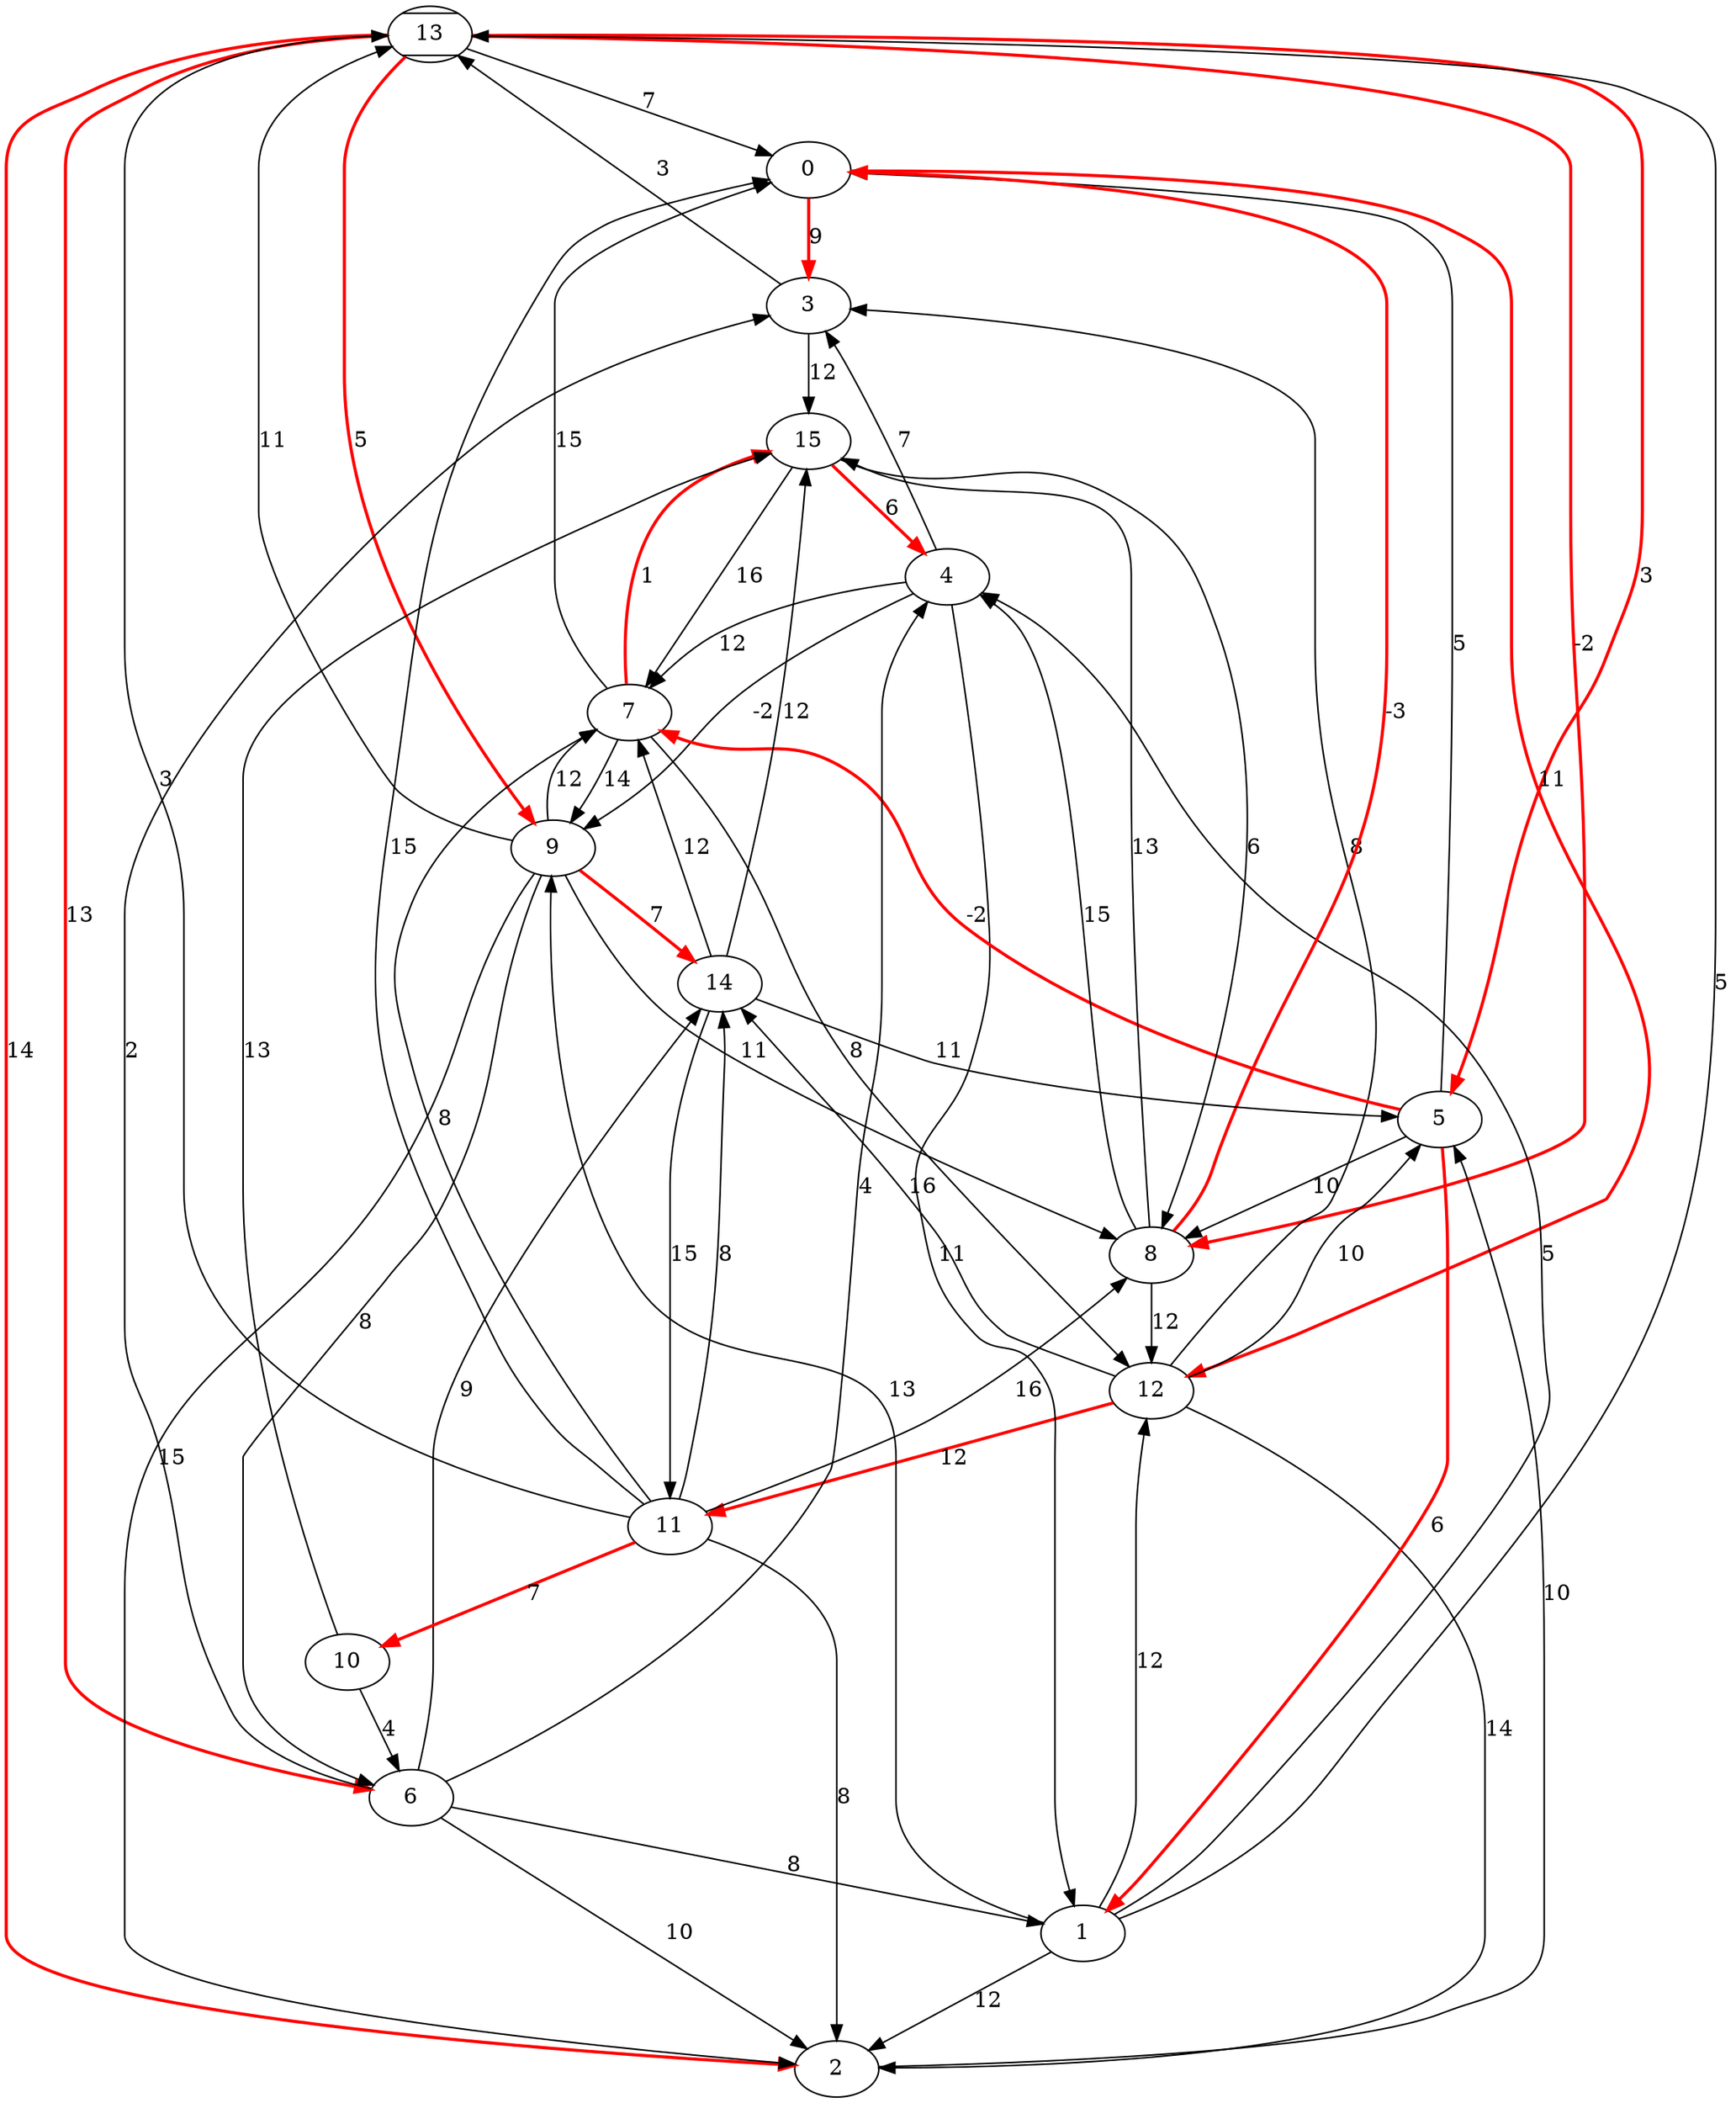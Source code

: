 digraph G {
    13[style = diagonals];
    0 -> 3 [label = 9] [style = bold][color = red];
    0 -> 12 [label = 11] [style = bold][color = red];
    1 -> 2 [label = 12];
    1 -> 4 [label = 5];
    1 -> 9 [label = 13];
    1 -> 12 [label = 12];
    1 -> 13 [label = 5];
    2 -> 5 [label = 10];
    3 -> 13 [label = 3];
    3 -> 15 [label = 12];
    4 -> 1 [label = 11];
    4 -> 3 [label = 7];
    4 -> 7 [label = 12];
    4 -> 9 [label = -2];
    5 -> 0 [label = 5];
    5 -> 1 [label = 6] [style = bold][color = red];
    5 -> 7 [label = -2] [style = bold][color = red];
    5 -> 8 [label = 10];
    6 -> 1 [label = 8];
    6 -> 2 [label = 10];
    6 -> 3 [label = 2];
    6 -> 4 [label = 4];
    6 -> 14 [label = 9];
    7 -> 0 [label = 15];
    7 -> 9 [label = 14];
    7 -> 12 [label = 8];
    7 -> 15 [label = 1] [style = bold][color = red];
    8 -> 0 [label = -3] [style = bold][color = red];
    8 -> 4 [label = 15];
    8 -> 12 [label = 12];
    8 -> 15 [label = 13];
    9 -> 2 [label = 15];
    9 -> 6 [label = 8];
    9 -> 7 [label = 12];
    9 -> 8 [label = 11];
    9 -> 13 [label = 11];
    9 -> 14 [label = 7] [style = bold][color = red];
    10 -> 6 [label = 4];
    10 -> 15 [label = 13];
    11 -> 0 [label = 15];
    11 -> 2 [label = 8];
    11 -> 7 [label = 8];
    11 -> 8 [label = 16];
    11 -> 10 [label = 7] [style = bold][color = red];
    11 -> 13 [label = 3];
    11 -> 14 [label = 8];
    12 -> 2 [label = 14];
    12 -> 3 [label = 8];
    12 -> 5 [label = 10];
    12 -> 11 [label = 12] [style = bold][color = red];
    12 -> 14 [label = 16];
    13 -> 0 [label = 7];
    13 -> 2 [label = 14] [style = bold][color = red];
    13 -> 5 [label = 3] [style = bold][color = red];
    13 -> 6 [label = 13] [style = bold][color = red];
    13 -> 8 [label = -2] [style = bold][color = red];
    13 -> 9 [label = 5] [style = bold][color = red];
    14 -> 5 [label = 11];
    14 -> 7 [label = 12];
    14 -> 11 [label = 15];
    14 -> 15 [label = 12];
    15 -> 4 [label = 6] [style = bold][color = red];
    15 -> 7 [label = 16];
    15 -> 8 [label = 6];
}